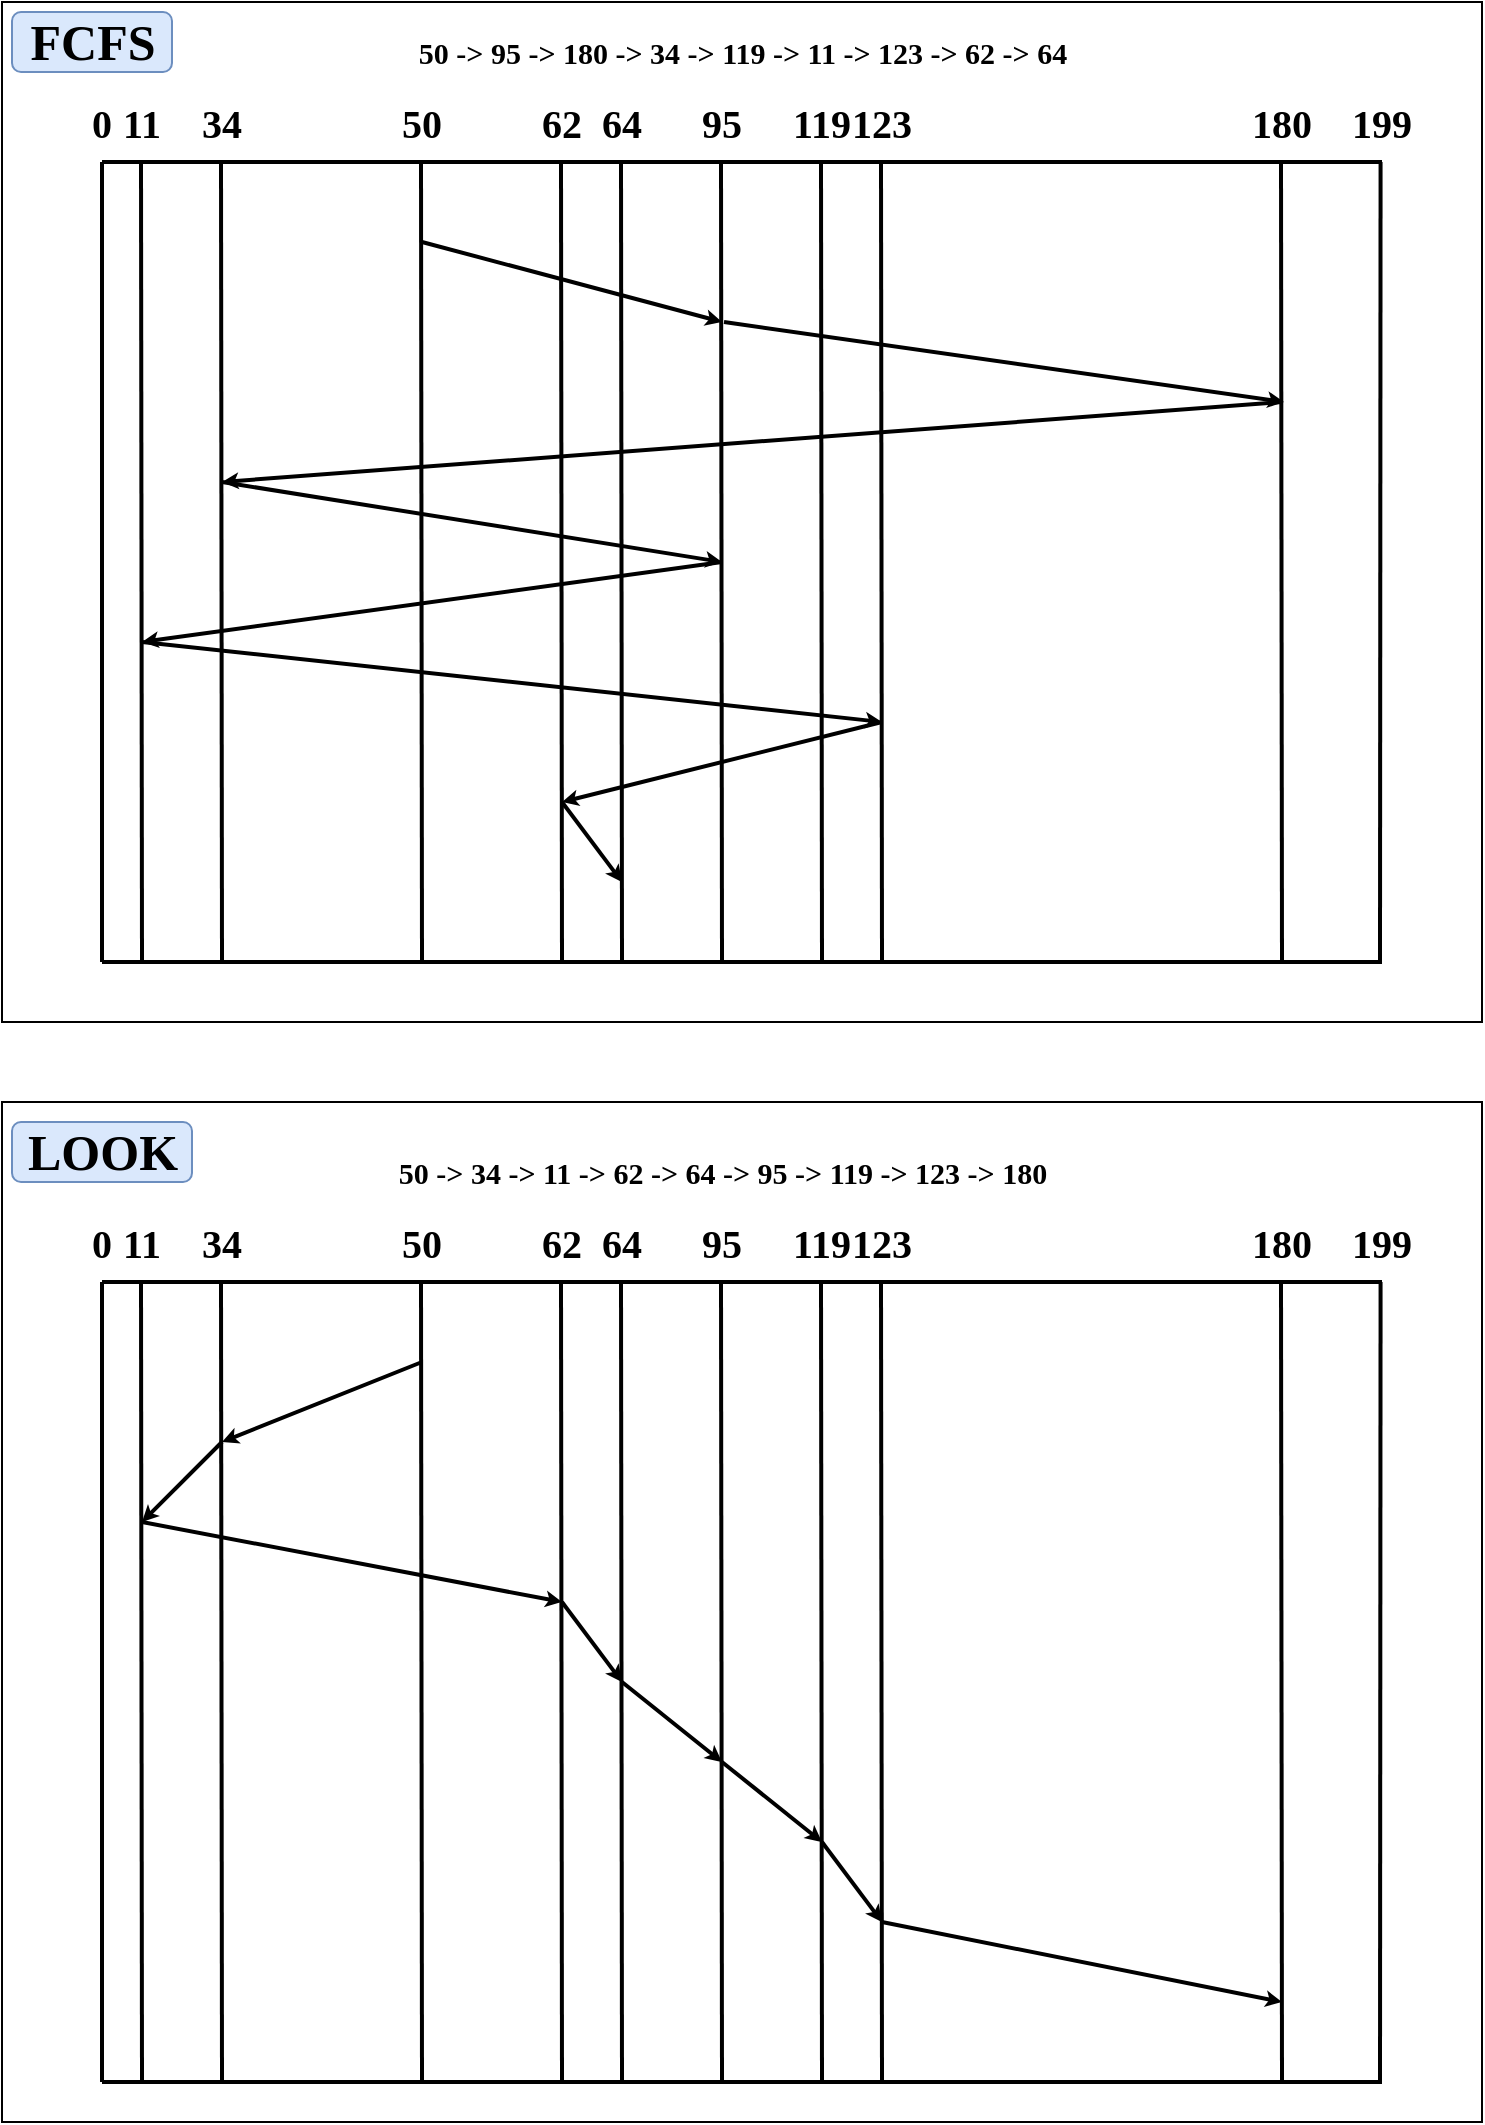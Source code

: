 <mxfile version="14.6.9" type="device"><diagram id="vyslWOJe5CgKIt_tJqKI" name="Page-1"><mxGraphModel dx="924" dy="582" grid="1" gridSize="10" guides="1" tooltips="1" connect="1" arrows="1" fold="1" page="1" pageScale="1" pageWidth="3300" pageHeight="2339" math="0" shadow="0"><root><mxCell id="0"/><mxCell id="1" parent="0"/><mxCell id="_zd4FlgInamUh0V-qQ3h-43" value="" style="rounded=0;whiteSpace=wrap;html=1;" parent="1" vertex="1"><mxGeometry x="150" y="590" width="740" height="510" as="geometry"/></mxCell><mxCell id="1bOrnw6rAOGza4feTPzZ-3" value="" style="rounded=0;whiteSpace=wrap;html=1;" parent="1" vertex="1"><mxGeometry x="150" y="40" width="740" height="510" as="geometry"/></mxCell><mxCell id="zCbtkQDG0ZstMw-ljfZU-1" value="" style="endArrow=none;html=1;strokeWidth=2;" parent="1" edge="1"><mxGeometry width="50" height="50" relative="1" as="geometry"><mxPoint x="200" y="120" as="sourcePoint"/><mxPoint x="840" y="120" as="targetPoint"/></mxGeometry></mxCell><mxCell id="g5PYyoZMxGGnl3-lGbpC-1" value="&lt;font face=&quot;Hind&quot;&gt;&lt;span style=&quot;font-size: 20px&quot;&gt;&lt;b&gt;199&lt;/b&gt;&lt;/span&gt;&lt;/font&gt;" style="text;html=1;strokeColor=none;fillColor=none;align=center;verticalAlign=middle;whiteSpace=wrap;rounded=0;" parent="1" vertex="1"><mxGeometry x="820" y="90" width="40" height="20" as="geometry"/></mxCell><mxCell id="g5PYyoZMxGGnl3-lGbpC-2" value="&lt;font face=&quot;Hind&quot; data-font-src=&quot;https://fonts.googleapis.com/css?family=Hind&quot; size=&quot;1&quot;&gt;&lt;b style=&quot;font-size: 20px&quot;&gt;0&lt;/b&gt;&lt;/font&gt;" style="text;html=1;strokeColor=none;fillColor=none;align=center;verticalAlign=middle;whiteSpace=wrap;rounded=0;" parent="1" vertex="1"><mxGeometry x="180" y="90" width="40" height="20" as="geometry"/></mxCell><mxCell id="g5PYyoZMxGGnl3-lGbpC-3" value="&lt;font face=&quot;Hind&quot;&gt;&lt;span style=&quot;font-size: 20px&quot;&gt;&lt;b&gt;95&lt;br&gt;&lt;/b&gt;&lt;/span&gt;&lt;/font&gt;" style="text;html=1;strokeColor=none;fillColor=none;align=center;verticalAlign=middle;whiteSpace=wrap;rounded=0;" parent="1" vertex="1"><mxGeometry x="490" y="90" width="40" height="20" as="geometry"/></mxCell><mxCell id="g5PYyoZMxGGnl3-lGbpC-8" value="&lt;font face=&quot;Hind&quot;&gt;&lt;span style=&quot;font-size: 20px&quot;&gt;&lt;b&gt;50&lt;/b&gt;&lt;/span&gt;&lt;/font&gt;" style="text;html=1;strokeColor=none;fillColor=none;align=center;verticalAlign=middle;whiteSpace=wrap;rounded=0;" parent="1" vertex="1"><mxGeometry x="340" y="90" width="40" height="20" as="geometry"/></mxCell><mxCell id="g5PYyoZMxGGnl3-lGbpC-9" value="&lt;font face=&quot;Hind&quot;&gt;&lt;span style=&quot;font-size: 20px&quot;&gt;&lt;b&gt;123&lt;br&gt;&lt;/b&gt;&lt;/span&gt;&lt;/font&gt;" style="text;html=1;strokeColor=none;fillColor=none;align=center;verticalAlign=middle;whiteSpace=wrap;rounded=0;" parent="1" vertex="1"><mxGeometry x="570" y="90" width="40" height="20" as="geometry"/></mxCell><mxCell id="g5PYyoZMxGGnl3-lGbpC-11" value="&lt;font face=&quot;Hind&quot; data-font-src=&quot;https://fonts.googleapis.com/css?family=Hind&quot; size=&quot;1&quot;&gt;&lt;b style=&quot;font-size: 20px&quot;&gt;11&lt;/b&gt;&lt;/font&gt;" style="text;html=1;strokeColor=none;fillColor=none;align=center;verticalAlign=middle;whiteSpace=wrap;rounded=0;" parent="1" vertex="1"><mxGeometry x="200" y="90" width="40" height="20" as="geometry"/></mxCell><mxCell id="g5PYyoZMxGGnl3-lGbpC-12" value="&lt;font face=&quot;Hind&quot; data-font-src=&quot;https://fonts.googleapis.com/css?family=Hind&quot; size=&quot;1&quot;&gt;&lt;b style=&quot;font-size: 20px&quot;&gt;34&lt;/b&gt;&lt;/font&gt;" style="text;html=1;strokeColor=none;fillColor=none;align=center;verticalAlign=middle;whiteSpace=wrap;rounded=0;" parent="1" vertex="1"><mxGeometry x="240" y="90" width="40" height="20" as="geometry"/></mxCell><mxCell id="g5PYyoZMxGGnl3-lGbpC-15" value="&lt;font face=&quot;Hind&quot;&gt;&lt;span style=&quot;font-size: 20px&quot;&gt;&lt;b&gt;62&lt;/b&gt;&lt;/span&gt;&lt;/font&gt;" style="text;html=1;strokeColor=none;fillColor=none;align=center;verticalAlign=middle;whiteSpace=wrap;rounded=0;" parent="1" vertex="1"><mxGeometry x="410" y="90" width="40" height="20" as="geometry"/></mxCell><mxCell id="g5PYyoZMxGGnl3-lGbpC-16" value="&lt;font face=&quot;Hind&quot;&gt;&lt;span style=&quot;font-size: 20px&quot;&gt;&lt;b&gt;64&lt;/b&gt;&lt;/span&gt;&lt;/font&gt;" style="text;html=1;strokeColor=none;fillColor=none;align=center;verticalAlign=middle;whiteSpace=wrap;rounded=0;" parent="1" vertex="1"><mxGeometry x="440" y="90" width="40" height="20" as="geometry"/></mxCell><mxCell id="g5PYyoZMxGGnl3-lGbpC-17" value="&lt;font face=&quot;Hind&quot;&gt;&lt;span style=&quot;font-size: 20px&quot;&gt;&lt;b&gt;119&lt;br&gt;&lt;/b&gt;&lt;/span&gt;&lt;/font&gt;" style="text;html=1;strokeColor=none;fillColor=none;align=center;verticalAlign=middle;whiteSpace=wrap;rounded=0;" parent="1" vertex="1"><mxGeometry x="540" y="90" width="40" height="20" as="geometry"/></mxCell><mxCell id="g5PYyoZMxGGnl3-lGbpC-18" value="&lt;font face=&quot;Hind&quot;&gt;&lt;span style=&quot;font-size: 20px&quot;&gt;&lt;b&gt;180&lt;/b&gt;&lt;/span&gt;&lt;/font&gt;" style="text;html=1;strokeColor=none;fillColor=none;align=center;verticalAlign=middle;whiteSpace=wrap;rounded=0;" parent="1" vertex="1"><mxGeometry x="770" y="90" width="40" height="20" as="geometry"/></mxCell><mxCell id="g5PYyoZMxGGnl3-lGbpC-20" value="" style="endArrow=none;html=1;strokeWidth=2;" parent="1" edge="1"><mxGeometry width="50" height="50" relative="1" as="geometry"><mxPoint x="200" y="120" as="sourcePoint"/><mxPoint x="200" y="520" as="targetPoint"/></mxGeometry></mxCell><mxCell id="g5PYyoZMxGGnl3-lGbpC-21" value="" style="endArrow=none;html=1;strokeWidth=2;" parent="1" edge="1"><mxGeometry width="50" height="50" relative="1" as="geometry"><mxPoint x="839.29" y="120" as="sourcePoint"/><mxPoint x="839" y="520" as="targetPoint"/></mxGeometry></mxCell><mxCell id="g5PYyoZMxGGnl3-lGbpC-22" value="" style="endArrow=none;html=1;strokeWidth=2;" parent="1" edge="1"><mxGeometry width="50" height="50" relative="1" as="geometry"><mxPoint x="359.5" y="120" as="sourcePoint"/><mxPoint x="360" y="520" as="targetPoint"/></mxGeometry></mxCell><mxCell id="g5PYyoZMxGGnl3-lGbpC-23" value="" style="endArrow=none;html=1;strokeWidth=2;" parent="1" edge="1"><mxGeometry width="50" height="50" relative="1" as="geometry"><mxPoint x="509.5" y="120" as="sourcePoint"/><mxPoint x="510" y="520" as="targetPoint"/></mxGeometry></mxCell><mxCell id="g5PYyoZMxGGnl3-lGbpC-24" value="" style="endArrow=none;html=1;strokeWidth=2;" parent="1" edge="1"><mxGeometry width="50" height="50" relative="1" as="geometry"><mxPoint x="789.5" y="120" as="sourcePoint"/><mxPoint x="790" y="520" as="targetPoint"/></mxGeometry></mxCell><mxCell id="g5PYyoZMxGGnl3-lGbpC-25" value="" style="endArrow=none;html=1;strokeWidth=2;" parent="1" edge="1"><mxGeometry width="50" height="50" relative="1" as="geometry"><mxPoint x="589.5" y="120" as="sourcePoint"/><mxPoint x="590" y="520" as="targetPoint"/></mxGeometry></mxCell><mxCell id="g5PYyoZMxGGnl3-lGbpC-26" value="" style="endArrow=none;html=1;strokeWidth=2;" parent="1" edge="1"><mxGeometry width="50" height="50" relative="1" as="geometry"><mxPoint x="559.5" y="120" as="sourcePoint"/><mxPoint x="560" y="520" as="targetPoint"/></mxGeometry></mxCell><mxCell id="g5PYyoZMxGGnl3-lGbpC-27" value="" style="endArrow=none;html=1;strokeWidth=2;" parent="1" edge="1"><mxGeometry width="50" height="50" relative="1" as="geometry"><mxPoint x="459.5" y="120" as="sourcePoint"/><mxPoint x="460" y="520" as="targetPoint"/></mxGeometry></mxCell><mxCell id="g5PYyoZMxGGnl3-lGbpC-28" value="" style="endArrow=none;html=1;strokeWidth=2;" parent="1" edge="1"><mxGeometry width="50" height="50" relative="1" as="geometry"><mxPoint x="429.5" y="120" as="sourcePoint"/><mxPoint x="430" y="520" as="targetPoint"/></mxGeometry></mxCell><mxCell id="g5PYyoZMxGGnl3-lGbpC-29" value="" style="endArrow=none;html=1;strokeWidth=2;" parent="1" edge="1"><mxGeometry width="50" height="50" relative="1" as="geometry"><mxPoint x="259.5" y="120" as="sourcePoint"/><mxPoint x="260" y="520" as="targetPoint"/></mxGeometry></mxCell><mxCell id="g5PYyoZMxGGnl3-lGbpC-30" value="" style="endArrow=none;html=1;strokeWidth=2;" parent="1" edge="1"><mxGeometry width="50" height="50" relative="1" as="geometry"><mxPoint x="219.5" y="120" as="sourcePoint"/><mxPoint x="220" y="520" as="targetPoint"/></mxGeometry></mxCell><mxCell id="g5PYyoZMxGGnl3-lGbpC-31" value="" style="endArrow=classic;html=1;strokeWidth=2;endSize=2;startSize=2;" parent="1" edge="1"><mxGeometry width="50" height="50" relative="1" as="geometry"><mxPoint x="360" y="160" as="sourcePoint"/><mxPoint x="510" y="200" as="targetPoint"/></mxGeometry></mxCell><mxCell id="g5PYyoZMxGGnl3-lGbpC-32" value="" style="endArrow=classic;html=1;strokeWidth=2;endSize=2;startSize=2;" parent="1" edge="1"><mxGeometry width="50" height="50" relative="1" as="geometry"><mxPoint x="511" y="200" as="sourcePoint"/><mxPoint x="791" y="240" as="targetPoint"/></mxGeometry></mxCell><mxCell id="g5PYyoZMxGGnl3-lGbpC-33" value="" style="endArrow=classic;html=1;strokeWidth=2;endSize=2;startSize=2;" parent="1" edge="1"><mxGeometry width="50" height="50" relative="1" as="geometry"><mxPoint x="790" y="240" as="sourcePoint"/><mxPoint x="260" y="280" as="targetPoint"/></mxGeometry></mxCell><mxCell id="g5PYyoZMxGGnl3-lGbpC-34" value="" style="endArrow=classic;html=1;strokeWidth=2;endSize=2;startSize=2;" parent="1" edge="1"><mxGeometry width="50" height="50" relative="1" as="geometry"><mxPoint x="260" y="280" as="sourcePoint"/><mxPoint x="510" y="320" as="targetPoint"/></mxGeometry></mxCell><mxCell id="g5PYyoZMxGGnl3-lGbpC-36" value="" style="endArrow=classic;html=1;strokeWidth=2;endSize=2;startSize=2;" parent="1" edge="1"><mxGeometry width="50" height="50" relative="1" as="geometry"><mxPoint x="510" y="320" as="sourcePoint"/><mxPoint x="220" y="360" as="targetPoint"/></mxGeometry></mxCell><mxCell id="sHdQgwQOycbNuH6I86N6-1" value="" style="endArrow=classic;html=1;strokeWidth=2;endSize=2;startSize=2;" parent="1" edge="1"><mxGeometry width="50" height="50" relative="1" as="geometry"><mxPoint x="220" y="360" as="sourcePoint"/><mxPoint x="590" y="400" as="targetPoint"/></mxGeometry></mxCell><mxCell id="sHdQgwQOycbNuH6I86N6-2" value="" style="endArrow=classic;html=1;strokeWidth=2;endSize=2;startSize=2;" parent="1" edge="1"><mxGeometry width="50" height="50" relative="1" as="geometry"><mxPoint x="590" y="400" as="sourcePoint"/><mxPoint x="430" y="440" as="targetPoint"/></mxGeometry></mxCell><mxCell id="sHdQgwQOycbNuH6I86N6-4" value="" style="endArrow=classic;html=1;strokeWidth=2;endSize=2;startSize=2;" parent="1" edge="1"><mxGeometry width="50" height="50" relative="1" as="geometry"><mxPoint x="430" y="440" as="sourcePoint"/><mxPoint x="460" y="480" as="targetPoint"/></mxGeometry></mxCell><mxCell id="1bOrnw6rAOGza4feTPzZ-1" value="" style="endArrow=none;html=1;strokeWidth=2;" parent="1" edge="1"><mxGeometry width="50" height="50" relative="1" as="geometry"><mxPoint x="200" y="520" as="sourcePoint"/><mxPoint x="840" y="520" as="targetPoint"/></mxGeometry></mxCell><mxCell id="1bOrnw6rAOGza4feTPzZ-2" value="&lt;font face=&quot;Lucida Console&quot; size=&quot;1&quot;&gt;&lt;b style=&quot;font-size: 15px&quot;&gt;50 -&amp;gt; 95 -&amp;gt; 180 -&amp;gt; 34 -&amp;gt; 119 -&amp;gt; 11 -&amp;gt; 123 -&amp;gt; 62 -&amp;gt; 64&lt;/b&gt;&lt;/font&gt;" style="text;html=1;strokeColor=none;fillColor=none;align=center;verticalAlign=middle;whiteSpace=wrap;rounded=0;" parent="1" vertex="1"><mxGeometry x="267.5" y="40" width="505" height="50" as="geometry"/></mxCell><mxCell id="_zd4FlgInamUh0V-qQ3h-2" value="" style="endArrow=none;html=1;strokeWidth=2;" parent="1" edge="1"><mxGeometry width="50" height="50" relative="1" as="geometry"><mxPoint x="200" y="680" as="sourcePoint"/><mxPoint x="840" y="680" as="targetPoint"/></mxGeometry></mxCell><mxCell id="_zd4FlgInamUh0V-qQ3h-3" value="&lt;font face=&quot;Hind&quot;&gt;&lt;span style=&quot;font-size: 20px&quot;&gt;&lt;b&gt;199&lt;/b&gt;&lt;/span&gt;&lt;/font&gt;" style="text;html=1;strokeColor=none;fillColor=none;align=center;verticalAlign=middle;whiteSpace=wrap;rounded=0;" parent="1" vertex="1"><mxGeometry x="820" y="650" width="40" height="20" as="geometry"/></mxCell><mxCell id="_zd4FlgInamUh0V-qQ3h-4" value="&lt;font face=&quot;Hind&quot; data-font-src=&quot;https://fonts.googleapis.com/css?family=Hind&quot; size=&quot;1&quot;&gt;&lt;b style=&quot;font-size: 20px&quot;&gt;0&lt;/b&gt;&lt;/font&gt;" style="text;html=1;strokeColor=none;fillColor=none;align=center;verticalAlign=middle;whiteSpace=wrap;rounded=0;" parent="1" vertex="1"><mxGeometry x="180" y="650" width="40" height="20" as="geometry"/></mxCell><mxCell id="_zd4FlgInamUh0V-qQ3h-5" value="&lt;font face=&quot;Hind&quot;&gt;&lt;span style=&quot;font-size: 20px&quot;&gt;&lt;b&gt;95&lt;br&gt;&lt;/b&gt;&lt;/span&gt;&lt;/font&gt;" style="text;html=1;strokeColor=none;fillColor=none;align=center;verticalAlign=middle;whiteSpace=wrap;rounded=0;" parent="1" vertex="1"><mxGeometry x="490" y="650" width="40" height="20" as="geometry"/></mxCell><mxCell id="_zd4FlgInamUh0V-qQ3h-6" value="&lt;font face=&quot;Hind&quot;&gt;&lt;span style=&quot;font-size: 20px&quot;&gt;&lt;b&gt;50&lt;/b&gt;&lt;/span&gt;&lt;/font&gt;" style="text;html=1;strokeColor=none;fillColor=none;align=center;verticalAlign=middle;whiteSpace=wrap;rounded=0;" parent="1" vertex="1"><mxGeometry x="340" y="650" width="40" height="20" as="geometry"/></mxCell><mxCell id="_zd4FlgInamUh0V-qQ3h-7" value="&lt;font face=&quot;Hind&quot;&gt;&lt;span style=&quot;font-size: 20px&quot;&gt;&lt;b&gt;123&lt;br&gt;&lt;/b&gt;&lt;/span&gt;&lt;/font&gt;" style="text;html=1;strokeColor=none;fillColor=none;align=center;verticalAlign=middle;whiteSpace=wrap;rounded=0;" parent="1" vertex="1"><mxGeometry x="570" y="650" width="40" height="20" as="geometry"/></mxCell><mxCell id="_zd4FlgInamUh0V-qQ3h-8" value="&lt;font face=&quot;Hind&quot; data-font-src=&quot;https://fonts.googleapis.com/css?family=Hind&quot; size=&quot;1&quot;&gt;&lt;b style=&quot;font-size: 20px&quot;&gt;11&lt;/b&gt;&lt;/font&gt;" style="text;html=1;strokeColor=none;fillColor=none;align=center;verticalAlign=middle;whiteSpace=wrap;rounded=0;" parent="1" vertex="1"><mxGeometry x="200" y="650" width="40" height="20" as="geometry"/></mxCell><mxCell id="_zd4FlgInamUh0V-qQ3h-9" value="&lt;font face=&quot;Hind&quot; data-font-src=&quot;https://fonts.googleapis.com/css?family=Hind&quot; size=&quot;1&quot;&gt;&lt;b style=&quot;font-size: 20px&quot;&gt;34&lt;/b&gt;&lt;/font&gt;" style="text;html=1;strokeColor=none;fillColor=none;align=center;verticalAlign=middle;whiteSpace=wrap;rounded=0;" parent="1" vertex="1"><mxGeometry x="240" y="650" width="40" height="20" as="geometry"/></mxCell><mxCell id="_zd4FlgInamUh0V-qQ3h-10" value="&lt;font face=&quot;Hind&quot;&gt;&lt;span style=&quot;font-size: 20px&quot;&gt;&lt;b&gt;62&lt;/b&gt;&lt;/span&gt;&lt;/font&gt;" style="text;html=1;strokeColor=none;fillColor=none;align=center;verticalAlign=middle;whiteSpace=wrap;rounded=0;" parent="1" vertex="1"><mxGeometry x="410" y="650" width="40" height="20" as="geometry"/></mxCell><mxCell id="_zd4FlgInamUh0V-qQ3h-11" value="&lt;font face=&quot;Hind&quot;&gt;&lt;span style=&quot;font-size: 20px&quot;&gt;&lt;b&gt;64&lt;/b&gt;&lt;/span&gt;&lt;/font&gt;" style="text;html=1;strokeColor=none;fillColor=none;align=center;verticalAlign=middle;whiteSpace=wrap;rounded=0;" parent="1" vertex="1"><mxGeometry x="440" y="650" width="40" height="20" as="geometry"/></mxCell><mxCell id="_zd4FlgInamUh0V-qQ3h-12" value="&lt;font face=&quot;Hind&quot;&gt;&lt;span style=&quot;font-size: 20px&quot;&gt;&lt;b&gt;119&lt;br&gt;&lt;/b&gt;&lt;/span&gt;&lt;/font&gt;" style="text;html=1;strokeColor=none;fillColor=none;align=center;verticalAlign=middle;whiteSpace=wrap;rounded=0;" parent="1" vertex="1"><mxGeometry x="540" y="650" width="40" height="20" as="geometry"/></mxCell><mxCell id="_zd4FlgInamUh0V-qQ3h-13" value="&lt;font face=&quot;Hind&quot;&gt;&lt;span style=&quot;font-size: 20px&quot;&gt;&lt;b&gt;180&lt;/b&gt;&lt;/span&gt;&lt;/font&gt;" style="text;html=1;strokeColor=none;fillColor=none;align=center;verticalAlign=middle;whiteSpace=wrap;rounded=0;" parent="1" vertex="1"><mxGeometry x="770" y="650" width="40" height="20" as="geometry"/></mxCell><mxCell id="_zd4FlgInamUh0V-qQ3h-14" value="" style="endArrow=none;html=1;strokeWidth=2;" parent="1" edge="1"><mxGeometry width="50" height="50" relative="1" as="geometry"><mxPoint x="200" y="680" as="sourcePoint"/><mxPoint x="200" y="1080.0" as="targetPoint"/></mxGeometry></mxCell><mxCell id="_zd4FlgInamUh0V-qQ3h-15" value="" style="endArrow=none;html=1;strokeWidth=2;" parent="1" edge="1"><mxGeometry width="50" height="50" relative="1" as="geometry"><mxPoint x="839.29" y="680" as="sourcePoint"/><mxPoint x="839" y="1080.0" as="targetPoint"/></mxGeometry></mxCell><mxCell id="_zd4FlgInamUh0V-qQ3h-16" value="" style="endArrow=none;html=1;strokeWidth=2;" parent="1" edge="1"><mxGeometry width="50" height="50" relative="1" as="geometry"><mxPoint x="359.5" y="680" as="sourcePoint"/><mxPoint x="360.0" y="1080.0" as="targetPoint"/></mxGeometry></mxCell><mxCell id="_zd4FlgInamUh0V-qQ3h-17" value="" style="endArrow=none;html=1;strokeWidth=2;" parent="1" edge="1"><mxGeometry width="50" height="50" relative="1" as="geometry"><mxPoint x="509.5" y="680" as="sourcePoint"/><mxPoint x="510.0" y="1080.0" as="targetPoint"/></mxGeometry></mxCell><mxCell id="_zd4FlgInamUh0V-qQ3h-18" value="" style="endArrow=none;html=1;strokeWidth=2;" parent="1" edge="1"><mxGeometry width="50" height="50" relative="1" as="geometry"><mxPoint x="789.5" y="680" as="sourcePoint"/><mxPoint x="790" y="1080.0" as="targetPoint"/></mxGeometry></mxCell><mxCell id="_zd4FlgInamUh0V-qQ3h-19" value="" style="endArrow=none;html=1;strokeWidth=2;" parent="1" edge="1"><mxGeometry width="50" height="50" relative="1" as="geometry"><mxPoint x="589.5" y="680" as="sourcePoint"/><mxPoint x="590.0" y="1080.0" as="targetPoint"/></mxGeometry></mxCell><mxCell id="_zd4FlgInamUh0V-qQ3h-20" value="" style="endArrow=none;html=1;strokeWidth=2;" parent="1" edge="1"><mxGeometry width="50" height="50" relative="1" as="geometry"><mxPoint x="559.5" y="680" as="sourcePoint"/><mxPoint x="560.0" y="1080.0" as="targetPoint"/></mxGeometry></mxCell><mxCell id="_zd4FlgInamUh0V-qQ3h-21" value="" style="endArrow=none;html=1;strokeWidth=2;" parent="1" edge="1"><mxGeometry width="50" height="50" relative="1" as="geometry"><mxPoint x="459.5" y="680" as="sourcePoint"/><mxPoint x="460.0" y="1080.0" as="targetPoint"/></mxGeometry></mxCell><mxCell id="_zd4FlgInamUh0V-qQ3h-22" value="" style="endArrow=none;html=1;strokeWidth=2;" parent="1" edge="1"><mxGeometry width="50" height="50" relative="1" as="geometry"><mxPoint x="429.5" y="680" as="sourcePoint"/><mxPoint x="430.0" y="1080.0" as="targetPoint"/></mxGeometry></mxCell><mxCell id="_zd4FlgInamUh0V-qQ3h-23" value="" style="endArrow=none;html=1;strokeWidth=2;" parent="1" edge="1"><mxGeometry width="50" height="50" relative="1" as="geometry"><mxPoint x="259.5" y="680" as="sourcePoint"/><mxPoint x="260" y="1080.0" as="targetPoint"/></mxGeometry></mxCell><mxCell id="_zd4FlgInamUh0V-qQ3h-24" value="" style="endArrow=none;html=1;strokeWidth=2;" parent="1" edge="1"><mxGeometry width="50" height="50" relative="1" as="geometry"><mxPoint x="219.5" y="680" as="sourcePoint"/><mxPoint x="220" y="1080.0" as="targetPoint"/></mxGeometry></mxCell><mxCell id="_zd4FlgInamUh0V-qQ3h-28" value="" style="endArrow=classic;html=1;strokeWidth=2;endSize=2;startSize=2;" parent="1" edge="1"><mxGeometry width="50" height="50" relative="1" as="geometry"><mxPoint x="360" y="720" as="sourcePoint"/><mxPoint x="260" y="760" as="targetPoint"/></mxGeometry></mxCell><mxCell id="_zd4FlgInamUh0V-qQ3h-29" value="" style="endArrow=classic;html=1;strokeWidth=2;endSize=2;startSize=2;" parent="1" edge="1"><mxGeometry width="50" height="50" relative="1" as="geometry"><mxPoint x="260" y="760" as="sourcePoint"/><mxPoint x="220" y="800" as="targetPoint"/></mxGeometry></mxCell><mxCell id="_zd4FlgInamUh0V-qQ3h-33" value="" style="endArrow=none;html=1;strokeWidth=2;" parent="1" edge="1"><mxGeometry width="50" height="50" relative="1" as="geometry"><mxPoint x="200" y="1080.0" as="sourcePoint"/><mxPoint x="840" y="1080.0" as="targetPoint"/></mxGeometry></mxCell><mxCell id="_zd4FlgInamUh0V-qQ3h-34" value="&lt;font face=&quot;Lucida Console&quot; size=&quot;1&quot;&gt;&lt;b style=&quot;font-size: 15px&quot;&gt;50 -&amp;gt; 34 -&amp;gt; 11 -&amp;gt; 62 -&amp;gt; 64 -&amp;gt; 95 -&amp;gt; 119 -&amp;gt; 123 -&amp;gt; 180&lt;/b&gt;&lt;/font&gt;" style="text;html=1;strokeColor=none;fillColor=none;align=center;verticalAlign=middle;whiteSpace=wrap;rounded=0;" parent="1" vertex="1"><mxGeometry x="257.5" y="600" width="505" height="50" as="geometry"/></mxCell><mxCell id="_zd4FlgInamUh0V-qQ3h-36" value="" style="endArrow=classic;html=1;strokeWidth=2;endSize=2;startSize=2;" parent="1" edge="1"><mxGeometry width="50" height="50" relative="1" as="geometry"><mxPoint x="220" y="800" as="sourcePoint"/><mxPoint x="430" y="840" as="targetPoint"/></mxGeometry></mxCell><mxCell id="_zd4FlgInamUh0V-qQ3h-37" value="" style="endArrow=classic;html=1;strokeWidth=2;endSize=2;startSize=2;" parent="1" edge="1"><mxGeometry width="50" height="50" relative="1" as="geometry"><mxPoint x="430" y="840" as="sourcePoint"/><mxPoint x="460" y="880" as="targetPoint"/></mxGeometry></mxCell><mxCell id="_zd4FlgInamUh0V-qQ3h-39" value="" style="endArrow=classic;html=1;strokeWidth=2;endSize=2;startSize=2;" parent="1" edge="1"><mxGeometry width="50" height="50" relative="1" as="geometry"><mxPoint x="460" y="880" as="sourcePoint"/><mxPoint x="510" y="920" as="targetPoint"/></mxGeometry></mxCell><mxCell id="_zd4FlgInamUh0V-qQ3h-40" value="" style="endArrow=classic;html=1;strokeWidth=2;endSize=2;startSize=2;" parent="1" edge="1"><mxGeometry width="50" height="50" relative="1" as="geometry"><mxPoint x="510" y="920" as="sourcePoint"/><mxPoint x="560" y="960" as="targetPoint"/></mxGeometry></mxCell><mxCell id="_zd4FlgInamUh0V-qQ3h-41" value="" style="endArrow=classic;html=1;strokeWidth=2;endSize=2;startSize=2;" parent="1" edge="1"><mxGeometry width="50" height="50" relative="1" as="geometry"><mxPoint x="560" y="960" as="sourcePoint"/><mxPoint x="590" y="1000" as="targetPoint"/></mxGeometry></mxCell><mxCell id="_zd4FlgInamUh0V-qQ3h-42" value="" style="endArrow=classic;html=1;strokeWidth=2;endSize=2;startSize=2;" parent="1" edge="1"><mxGeometry width="50" height="50" relative="1" as="geometry"><mxPoint x="590" y="1000" as="sourcePoint"/><mxPoint x="790" y="1040" as="targetPoint"/></mxGeometry></mxCell><mxCell id="_zd4FlgInamUh0V-qQ3h-45" value="&lt;font data-font-src=&quot;https://fonts.googleapis.com/css?family=Hind&quot; size=&quot;1&quot;&gt;&lt;b style=&quot;font-size: 25px&quot;&gt;FCFS&lt;/b&gt;&lt;/font&gt;" style="text;html=1;resizable=0;autosize=1;align=center;verticalAlign=middle;points=[];fillColor=#dae8fc;strokeColor=#6c8ebf;rounded=1;imageWidth=24;fontFamily=Hind;fontSource=https%3A%2F%2Ffonts.googleapis.com%2Fcss%3Ffamily%3DHind;spacingTop=0;spacing=5;" parent="1" vertex="1"><mxGeometry x="155" y="45" width="80" height="30" as="geometry"/></mxCell><mxCell id="Zeyla7bHqTdVgMX6MZou-2" value="&lt;font data-font-src=&quot;https://fonts.googleapis.com/css?family=Hind&quot; size=&quot;1&quot;&gt;&lt;b style=&quot;font-size: 25px&quot;&gt;LOOK&lt;/b&gt;&lt;/font&gt;" style="text;html=1;resizable=0;autosize=1;align=center;verticalAlign=middle;points=[];fillColor=#dae8fc;strokeColor=#6c8ebf;rounded=1;imageWidth=24;fontFamily=Hind;fontSource=https%3A%2F%2Ffonts.googleapis.com%2Fcss%3Ffamily%3DHind;spacingTop=0;spacing=5;" vertex="1" parent="1"><mxGeometry x="155" y="600" width="90" height="30" as="geometry"/></mxCell></root></mxGraphModel></diagram></mxfile>